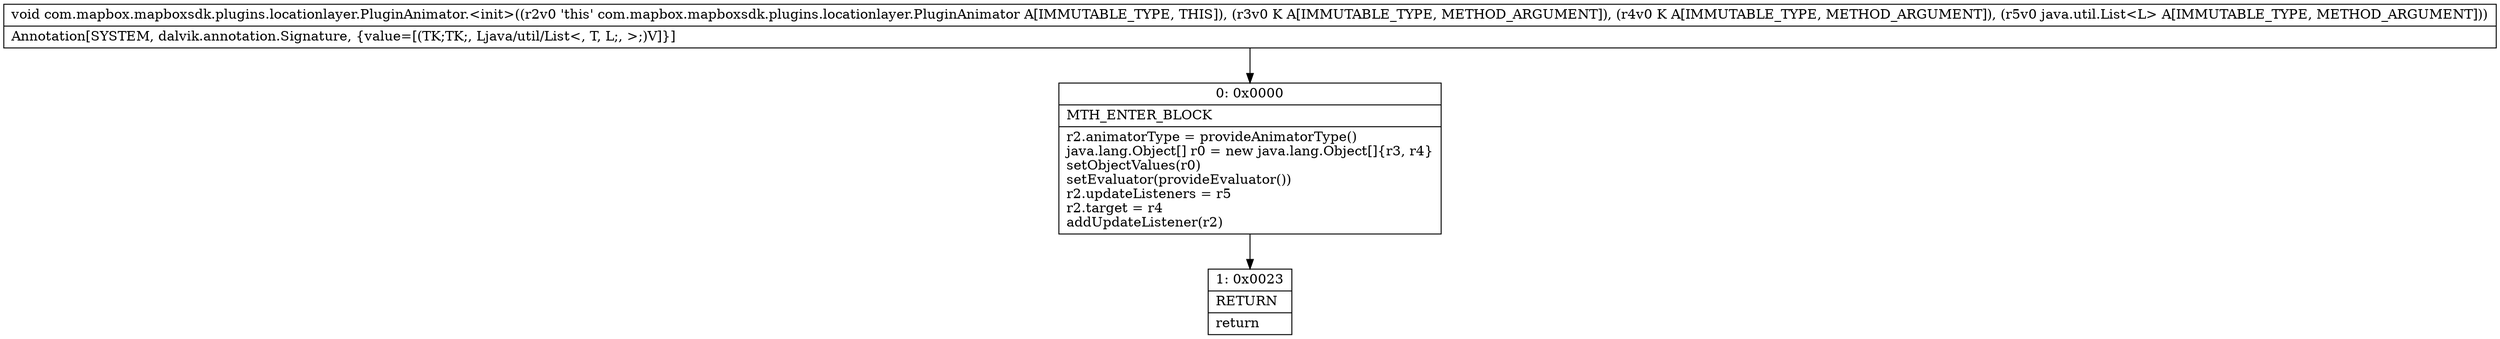 digraph "CFG forcom.mapbox.mapboxsdk.plugins.locationlayer.PluginAnimator.\<init\>(Ljava\/lang\/Object;Ljava\/lang\/Object;Ljava\/util\/List;)V" {
Node_0 [shape=record,label="{0\:\ 0x0000|MTH_ENTER_BLOCK\l|r2.animatorType = provideAnimatorType()\ljava.lang.Object[] r0 = new java.lang.Object[]\{r3, r4\}\lsetObjectValues(r0)\lsetEvaluator(provideEvaluator())\lr2.updateListeners = r5\lr2.target = r4\laddUpdateListener(r2)\l}"];
Node_1 [shape=record,label="{1\:\ 0x0023|RETURN\l|return\l}"];
MethodNode[shape=record,label="{void com.mapbox.mapboxsdk.plugins.locationlayer.PluginAnimator.\<init\>((r2v0 'this' com.mapbox.mapboxsdk.plugins.locationlayer.PluginAnimator A[IMMUTABLE_TYPE, THIS]), (r3v0 K A[IMMUTABLE_TYPE, METHOD_ARGUMENT]), (r4v0 K A[IMMUTABLE_TYPE, METHOD_ARGUMENT]), (r5v0 java.util.List\<L\> A[IMMUTABLE_TYPE, METHOD_ARGUMENT]))  | Annotation[SYSTEM, dalvik.annotation.Signature, \{value=[(TK;TK;, Ljava\/util\/List\<, T, L;, \>;)V]\}]\l}"];
MethodNode -> Node_0;
Node_0 -> Node_1;
}

